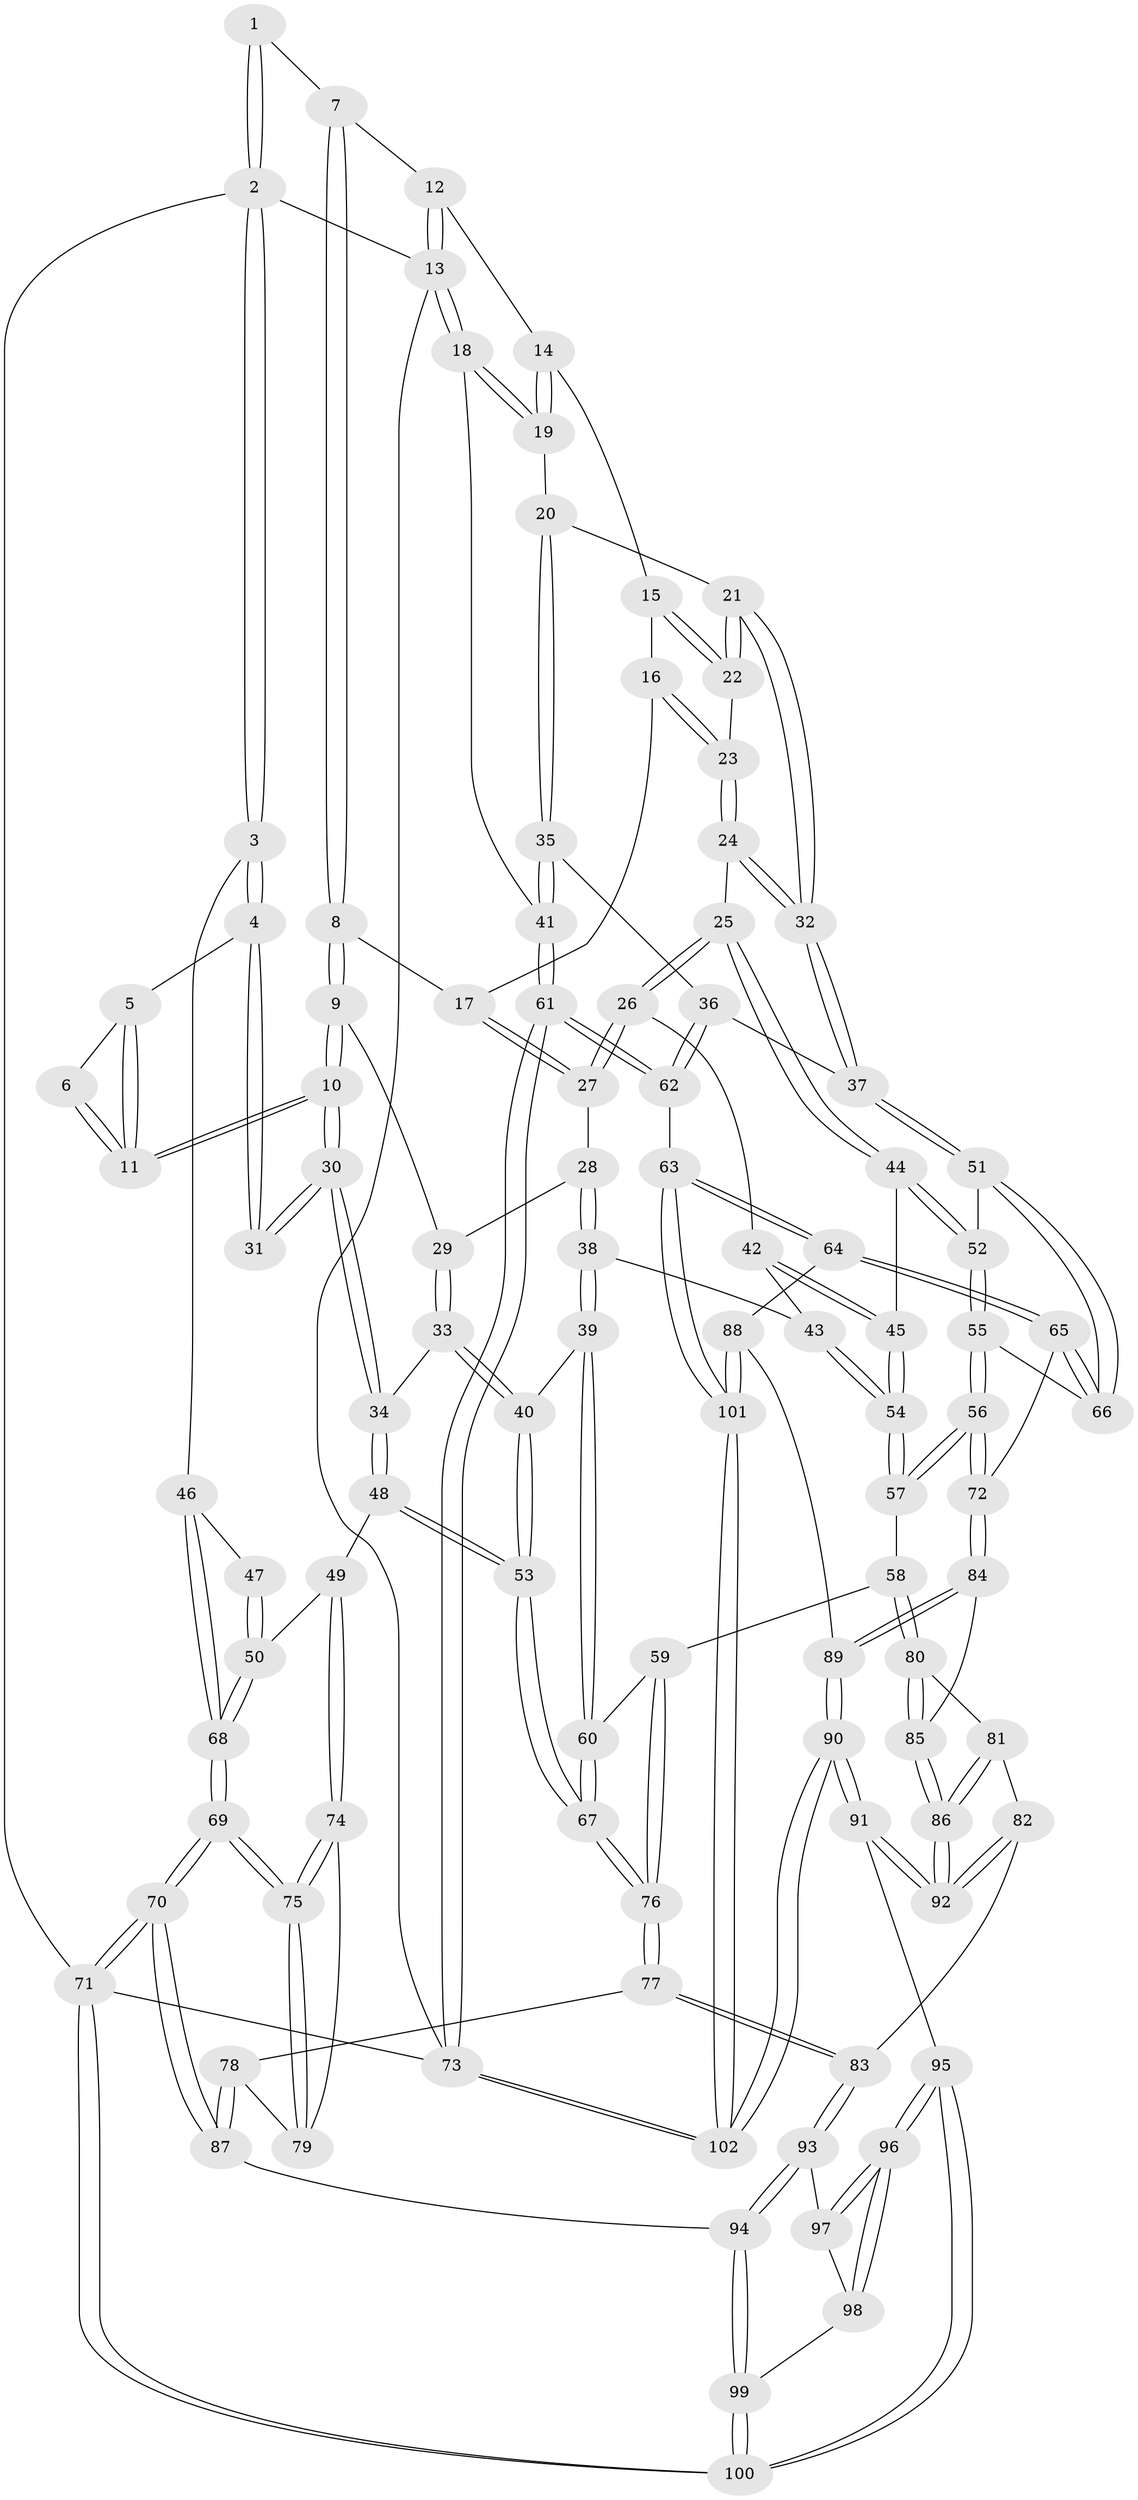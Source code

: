 // coarse degree distribution, {3: 0.15, 8: 0.016666666666666666, 5: 0.2833333333333333, 2: 0.03333333333333333, 6: 0.05, 4: 0.4666666666666667}
// Generated by graph-tools (version 1.1) at 2025/42/03/06/25 10:42:31]
// undirected, 102 vertices, 252 edges
graph export_dot {
graph [start="1"]
  node [color=gray90,style=filled];
  1 [pos="+0.1602339448539541+0"];
  2 [pos="+0+0"];
  3 [pos="+0+0"];
  4 [pos="+0+0"];
  5 [pos="+0.011396060605943769+0"];
  6 [pos="+0.1465794401463603+0.025358774559639526"];
  7 [pos="+0.34060775714495256+0"];
  8 [pos="+0.34223558914166047+0.05224406182262303"];
  9 [pos="+0.3412568521414654+0.05473721771304366"];
  10 [pos="+0.229736015862609+0.1529680558877084"];
  11 [pos="+0.20198662990463861+0.12131436417523664"];
  12 [pos="+0.7715291875839005+0"];
  13 [pos="+1+0"];
  14 [pos="+0.7452497517390398+0"];
  15 [pos="+0.7305077050555869+0"];
  16 [pos="+0.688004381076852+0.03730192870285727"];
  17 [pos="+0.6362616411081174+0.08287288519809138"];
  18 [pos="+1+0.22974746298855214"];
  19 [pos="+0.9741504956326995+0.16490035251072027"];
  20 [pos="+0.8697601372347725+0.20129003362806866"];
  21 [pos="+0.8348058423962329+0.19446467894204889"];
  22 [pos="+0.8258761614225715+0.1802497793322046"];
  23 [pos="+0.7394080865579873+0.2075123366340958"];
  24 [pos="+0.751153884596855+0.29378183332696683"];
  25 [pos="+0.6935978752061764+0.2883540740130592"];
  26 [pos="+0.6046897666261943+0.22239208371089586"];
  27 [pos="+0.5984479296433605+0.18129006838525744"];
  28 [pos="+0.4451664946037187+0.19359005388727044"];
  29 [pos="+0.4176803221497155+0.16016525245029228"];
  30 [pos="+0.20486239755208094+0.19598140256223645"];
  31 [pos="+0.1633504098523795+0.19991806813580837"];
  32 [pos="+0.7595684708847279+0.29857020394531053"];
  33 [pos="+0.31008204819632085+0.3428625829946534"];
  34 [pos="+0.24959091814701095+0.30256491829034476"];
  35 [pos="+0.8819643794643427+0.3748287062108379"];
  36 [pos="+0.8718214902036769+0.3803504999240639"];
  37 [pos="+0.8198621269216063+0.3830341084626498"];
  38 [pos="+0.44179346598244534+0.34821980966150445"];
  39 [pos="+0.39373292677018623+0.3780605946433044"];
  40 [pos="+0.34248844595523753+0.3665179431192446"];
  41 [pos="+1+0.2860136485646561"];
  42 [pos="+0.583593370327987+0.25375151246510375"];
  43 [pos="+0.4469921365337839+0.3481827946408398"];
  44 [pos="+0.6146288054836462+0.3933400919192389"];
  45 [pos="+0.6095897573544934+0.39435514975835007"];
  46 [pos="+0+0.19878519257341387"];
  47 [pos="+0.16140034584747381+0.20083303168662706"];
  48 [pos="+0.12085649589900742+0.4493749851670111"];
  49 [pos="+0.0904692820651745+0.4586669953595289"];
  50 [pos="+0+0.40305546351147065"];
  51 [pos="+0.8183867141523908+0.3847587654073385"];
  52 [pos="+0.7027240997129571+0.4244847124500743"];
  53 [pos="+0.24650882730824739+0.5120991882116045"];
  54 [pos="+0.5841026256546792+0.4099898666724758"];
  55 [pos="+0.6793311562379454+0.5055835529529116"];
  56 [pos="+0.6213990130101013+0.5731543826368073"];
  57 [pos="+0.5773812069105307+0.5543083135109254"];
  58 [pos="+0.5117177009098549+0.5690673677270308"];
  59 [pos="+0.4405458528727281+0.520016426244672"];
  60 [pos="+0.40802391639070407+0.4416460266551623"];
  61 [pos="+1+0.7649756895562835"];
  62 [pos="+0.9955276967232252+0.7178734047297517"];
  63 [pos="+0.9899928635838767+0.7179317157819021"];
  64 [pos="+0.933197602872139+0.7153906469244522"];
  65 [pos="+0.8046726788252887+0.6280448004706773"];
  66 [pos="+0.7917321915609128+0.502167760928565"];
  67 [pos="+0.26563972338108965+0.5704228397120115"];
  68 [pos="+0+0.3970328159466111"];
  69 [pos="+0+0.7029915007413842"];
  70 [pos="+0+0.8373146737048432"];
  71 [pos="+0+1"];
  72 [pos="+0.6629649852200566+0.6203740917790629"];
  73 [pos="+1+1"];
  74 [pos="+0.09685468010310398+0.540236723581116"];
  75 [pos="+0+0.6610116120484623"];
  76 [pos="+0.27365844740486295+0.6383152851728299"];
  77 [pos="+0.268126747521905+0.6570440008248479"];
  78 [pos="+0.1495796249766182+0.6451368986039738"];
  79 [pos="+0.13410656825752024+0.6307824088683016"];
  80 [pos="+0.49085204865150006+0.6212835994744845"];
  81 [pos="+0.46191607747532965+0.6640848928915153"];
  82 [pos="+0.3441866597793724+0.7132443686165727"];
  83 [pos="+0.28422435689705366+0.6852808389857193"];
  84 [pos="+0.6383932222733062+0.6994357064584978"];
  85 [pos="+0.5893334970170095+0.7326075196622347"];
  86 [pos="+0.5407406655843835+0.7911309228874669"];
  87 [pos="+0.05283957644442279+0.7976543877140703"];
  88 [pos="+0.8017670448860513+0.8013769073744557"];
  89 [pos="+0.7339341434067073+0.8316119347366463"];
  90 [pos="+0.5308514843750046+1"];
  91 [pos="+0.5062653465483608+1"];
  92 [pos="+0.4953804049732444+0.9975479158427049"];
  93 [pos="+0.25437930638613576+0.7431145451422205"];
  94 [pos="+0.12032785064802003+0.8329640212777418"];
  95 [pos="+0.46627003856658444+1"];
  96 [pos="+0.35677704951114836+0.9869982153726949"];
  97 [pos="+0.256301440753793+0.7950311068169164"];
  98 [pos="+0.20788881223161568+0.8880588768014499"];
  99 [pos="+0.14754286139137268+0.8783502490877225"];
  100 [pos="+0.008264700283644899+1"];
  101 [pos="+0.8300298999913452+0.9511701788820848"];
  102 [pos="+0.7855368233646908+1"];
  1 -- 2;
  1 -- 2;
  1 -- 7;
  2 -- 3;
  2 -- 3;
  2 -- 13;
  2 -- 71;
  3 -- 4;
  3 -- 4;
  3 -- 46;
  4 -- 5;
  4 -- 31;
  4 -- 31;
  5 -- 6;
  5 -- 11;
  5 -- 11;
  6 -- 11;
  6 -- 11;
  7 -- 8;
  7 -- 8;
  7 -- 12;
  8 -- 9;
  8 -- 9;
  8 -- 17;
  9 -- 10;
  9 -- 10;
  9 -- 29;
  10 -- 11;
  10 -- 11;
  10 -- 30;
  10 -- 30;
  12 -- 13;
  12 -- 13;
  12 -- 14;
  13 -- 18;
  13 -- 18;
  13 -- 73;
  14 -- 15;
  14 -- 19;
  14 -- 19;
  15 -- 16;
  15 -- 22;
  15 -- 22;
  16 -- 17;
  16 -- 23;
  16 -- 23;
  17 -- 27;
  17 -- 27;
  18 -- 19;
  18 -- 19;
  18 -- 41;
  19 -- 20;
  20 -- 21;
  20 -- 35;
  20 -- 35;
  21 -- 22;
  21 -- 22;
  21 -- 32;
  21 -- 32;
  22 -- 23;
  23 -- 24;
  23 -- 24;
  24 -- 25;
  24 -- 32;
  24 -- 32;
  25 -- 26;
  25 -- 26;
  25 -- 44;
  25 -- 44;
  26 -- 27;
  26 -- 27;
  26 -- 42;
  27 -- 28;
  28 -- 29;
  28 -- 38;
  28 -- 38;
  29 -- 33;
  29 -- 33;
  30 -- 31;
  30 -- 31;
  30 -- 34;
  30 -- 34;
  32 -- 37;
  32 -- 37;
  33 -- 34;
  33 -- 40;
  33 -- 40;
  34 -- 48;
  34 -- 48;
  35 -- 36;
  35 -- 41;
  35 -- 41;
  36 -- 37;
  36 -- 62;
  36 -- 62;
  37 -- 51;
  37 -- 51;
  38 -- 39;
  38 -- 39;
  38 -- 43;
  39 -- 40;
  39 -- 60;
  39 -- 60;
  40 -- 53;
  40 -- 53;
  41 -- 61;
  41 -- 61;
  42 -- 43;
  42 -- 45;
  42 -- 45;
  43 -- 54;
  43 -- 54;
  44 -- 45;
  44 -- 52;
  44 -- 52;
  45 -- 54;
  45 -- 54;
  46 -- 47;
  46 -- 68;
  46 -- 68;
  47 -- 50;
  47 -- 50;
  48 -- 49;
  48 -- 53;
  48 -- 53;
  49 -- 50;
  49 -- 74;
  49 -- 74;
  50 -- 68;
  50 -- 68;
  51 -- 52;
  51 -- 66;
  51 -- 66;
  52 -- 55;
  52 -- 55;
  53 -- 67;
  53 -- 67;
  54 -- 57;
  54 -- 57;
  55 -- 56;
  55 -- 56;
  55 -- 66;
  56 -- 57;
  56 -- 57;
  56 -- 72;
  56 -- 72;
  57 -- 58;
  58 -- 59;
  58 -- 80;
  58 -- 80;
  59 -- 60;
  59 -- 76;
  59 -- 76;
  60 -- 67;
  60 -- 67;
  61 -- 62;
  61 -- 62;
  61 -- 73;
  61 -- 73;
  62 -- 63;
  63 -- 64;
  63 -- 64;
  63 -- 101;
  63 -- 101;
  64 -- 65;
  64 -- 65;
  64 -- 88;
  65 -- 66;
  65 -- 66;
  65 -- 72;
  67 -- 76;
  67 -- 76;
  68 -- 69;
  68 -- 69;
  69 -- 70;
  69 -- 70;
  69 -- 75;
  69 -- 75;
  70 -- 71;
  70 -- 71;
  70 -- 87;
  70 -- 87;
  71 -- 100;
  71 -- 100;
  71 -- 73;
  72 -- 84;
  72 -- 84;
  73 -- 102;
  73 -- 102;
  74 -- 75;
  74 -- 75;
  74 -- 79;
  75 -- 79;
  75 -- 79;
  76 -- 77;
  76 -- 77;
  77 -- 78;
  77 -- 83;
  77 -- 83;
  78 -- 79;
  78 -- 87;
  78 -- 87;
  80 -- 81;
  80 -- 85;
  80 -- 85;
  81 -- 82;
  81 -- 86;
  81 -- 86;
  82 -- 83;
  82 -- 92;
  82 -- 92;
  83 -- 93;
  83 -- 93;
  84 -- 85;
  84 -- 89;
  84 -- 89;
  85 -- 86;
  85 -- 86;
  86 -- 92;
  86 -- 92;
  87 -- 94;
  88 -- 89;
  88 -- 101;
  88 -- 101;
  89 -- 90;
  89 -- 90;
  90 -- 91;
  90 -- 91;
  90 -- 102;
  90 -- 102;
  91 -- 92;
  91 -- 92;
  91 -- 95;
  93 -- 94;
  93 -- 94;
  93 -- 97;
  94 -- 99;
  94 -- 99;
  95 -- 96;
  95 -- 96;
  95 -- 100;
  95 -- 100;
  96 -- 97;
  96 -- 97;
  96 -- 98;
  96 -- 98;
  97 -- 98;
  98 -- 99;
  99 -- 100;
  99 -- 100;
  101 -- 102;
  101 -- 102;
}
